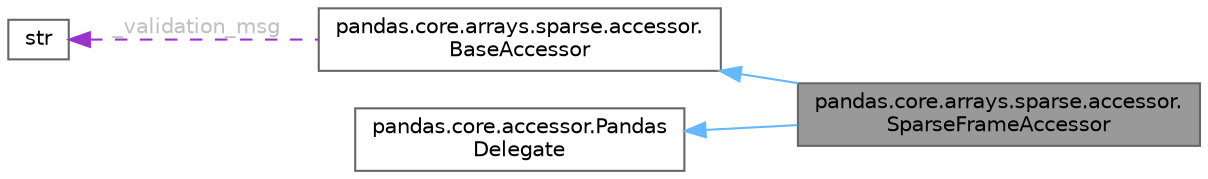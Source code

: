 digraph "pandas.core.arrays.sparse.accessor.SparseFrameAccessor"
{
 // LATEX_PDF_SIZE
  bgcolor="transparent";
  edge [fontname=Helvetica,fontsize=10,labelfontname=Helvetica,labelfontsize=10];
  node [fontname=Helvetica,fontsize=10,shape=box,height=0.2,width=0.4];
  rankdir="LR";
  Node1 [id="Node000001",label="pandas.core.arrays.sparse.accessor.\lSparseFrameAccessor",height=0.2,width=0.4,color="gray40", fillcolor="grey60", style="filled", fontcolor="black",tooltip=" "];
  Node2 -> Node1 [id="edge4_Node000001_Node000002",dir="back",color="steelblue1",style="solid",tooltip=" "];
  Node2 [id="Node000002",label="pandas.core.arrays.sparse.accessor.\lBaseAccessor",height=0.2,width=0.4,color="gray40", fillcolor="white", style="filled",URL="$classpandas_1_1core_1_1arrays_1_1sparse_1_1accessor_1_1BaseAccessor.html",tooltip=" "];
  Node3 -> Node2 [id="edge5_Node000002_Node000003",dir="back",color="darkorchid3",style="dashed",tooltip=" ",label=" _validation_msg",fontcolor="grey" ];
  Node3 [id="Node000003",label="str",height=0.2,width=0.4,color="gray40", fillcolor="white", style="filled",tooltip=" "];
  Node4 -> Node1 [id="edge6_Node000001_Node000004",dir="back",color="steelblue1",style="solid",tooltip=" "];
  Node4 [id="Node000004",label="pandas.core.accessor.Pandas\lDelegate",height=0.2,width=0.4,color="gray40", fillcolor="white", style="filled",URL="$classpandas_1_1core_1_1accessor_1_1PandasDelegate.html",tooltip=" "];
}
